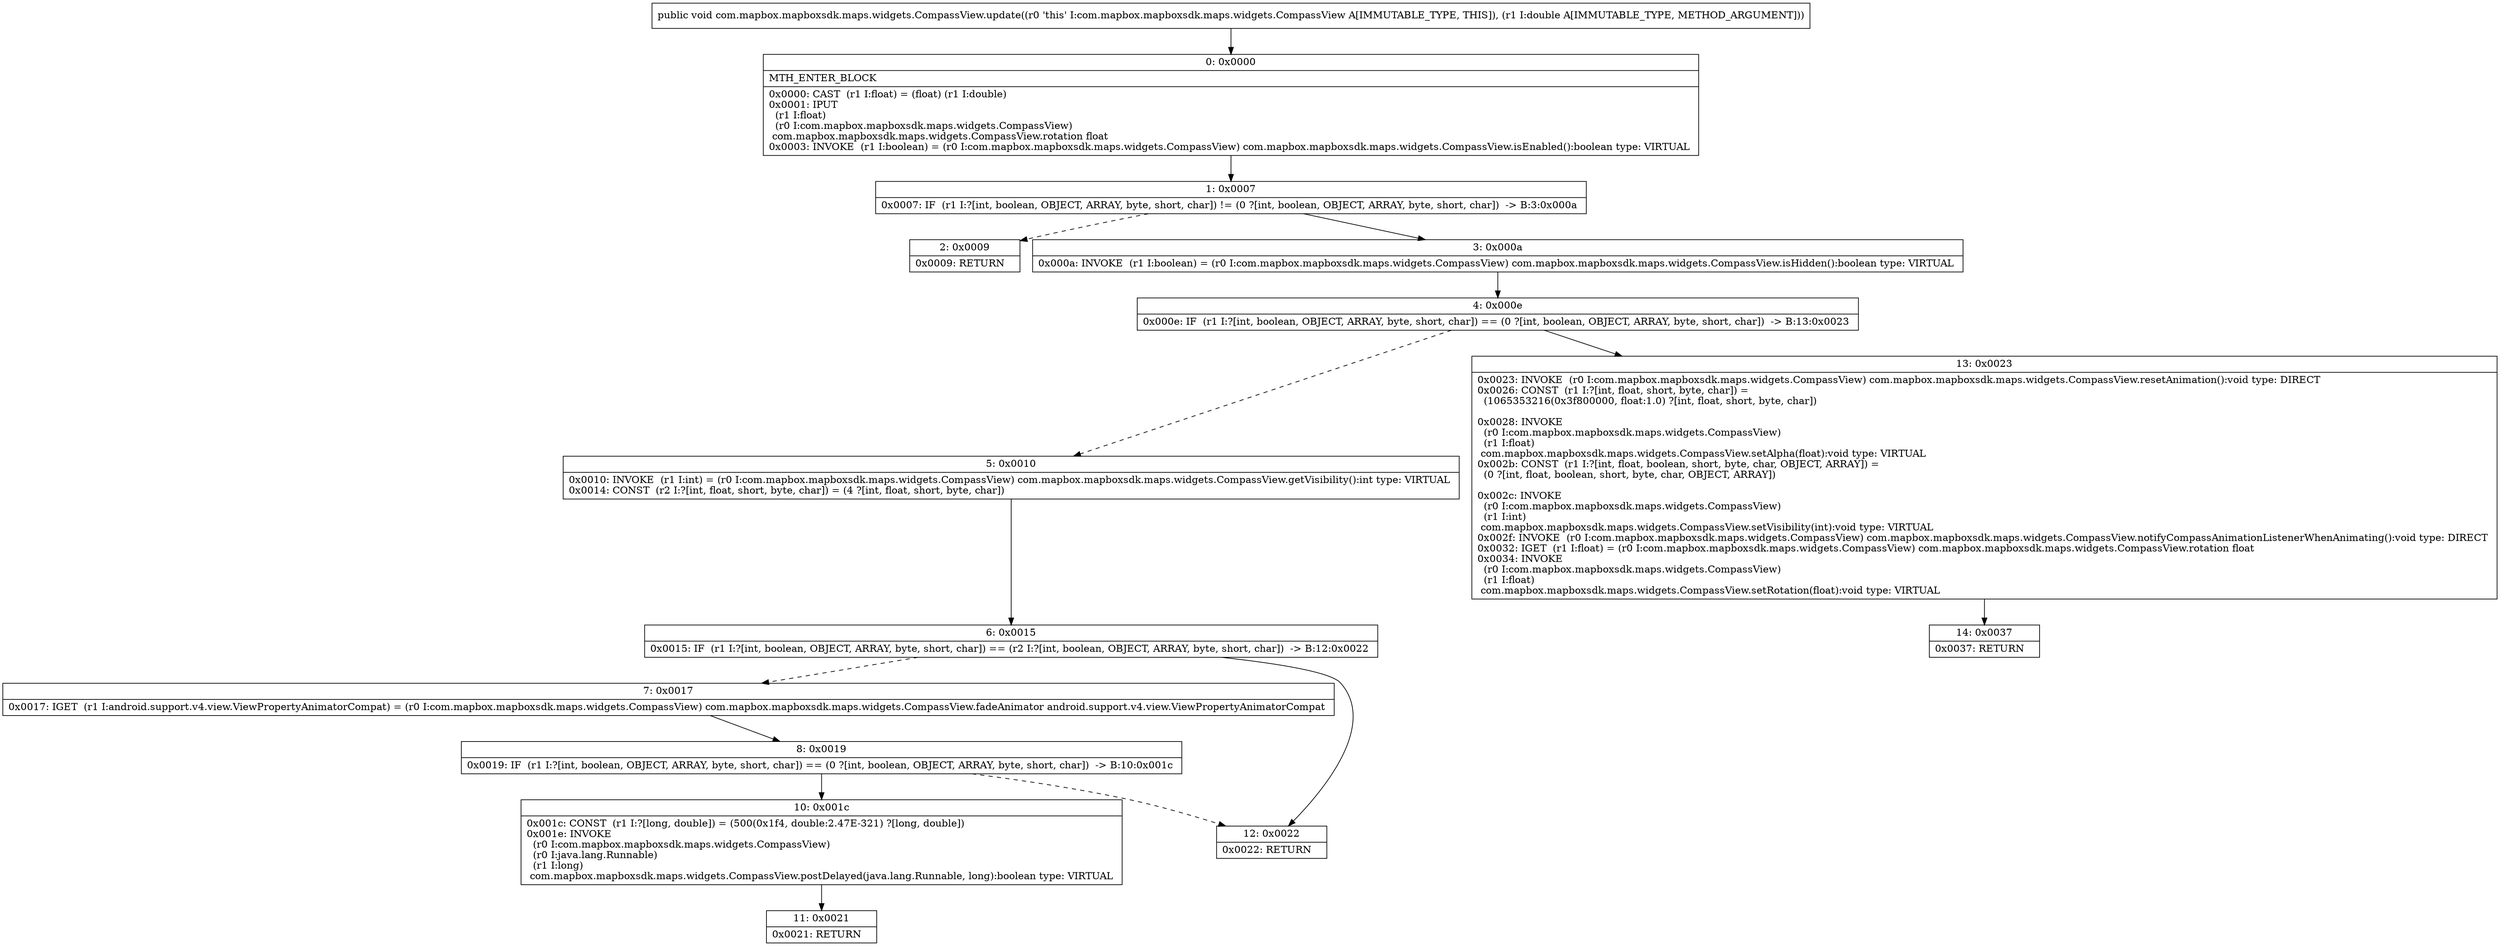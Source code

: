 digraph "CFG forcom.mapbox.mapboxsdk.maps.widgets.CompassView.update(D)V" {
Node_0 [shape=record,label="{0\:\ 0x0000|MTH_ENTER_BLOCK\l|0x0000: CAST  (r1 I:float) = (float) (r1 I:double) \l0x0001: IPUT  \l  (r1 I:float)\l  (r0 I:com.mapbox.mapboxsdk.maps.widgets.CompassView)\l com.mapbox.mapboxsdk.maps.widgets.CompassView.rotation float \l0x0003: INVOKE  (r1 I:boolean) = (r0 I:com.mapbox.mapboxsdk.maps.widgets.CompassView) com.mapbox.mapboxsdk.maps.widgets.CompassView.isEnabled():boolean type: VIRTUAL \l}"];
Node_1 [shape=record,label="{1\:\ 0x0007|0x0007: IF  (r1 I:?[int, boolean, OBJECT, ARRAY, byte, short, char]) != (0 ?[int, boolean, OBJECT, ARRAY, byte, short, char])  \-\> B:3:0x000a \l}"];
Node_2 [shape=record,label="{2\:\ 0x0009|0x0009: RETURN   \l}"];
Node_3 [shape=record,label="{3\:\ 0x000a|0x000a: INVOKE  (r1 I:boolean) = (r0 I:com.mapbox.mapboxsdk.maps.widgets.CompassView) com.mapbox.mapboxsdk.maps.widgets.CompassView.isHidden():boolean type: VIRTUAL \l}"];
Node_4 [shape=record,label="{4\:\ 0x000e|0x000e: IF  (r1 I:?[int, boolean, OBJECT, ARRAY, byte, short, char]) == (0 ?[int, boolean, OBJECT, ARRAY, byte, short, char])  \-\> B:13:0x0023 \l}"];
Node_5 [shape=record,label="{5\:\ 0x0010|0x0010: INVOKE  (r1 I:int) = (r0 I:com.mapbox.mapboxsdk.maps.widgets.CompassView) com.mapbox.mapboxsdk.maps.widgets.CompassView.getVisibility():int type: VIRTUAL \l0x0014: CONST  (r2 I:?[int, float, short, byte, char]) = (4 ?[int, float, short, byte, char]) \l}"];
Node_6 [shape=record,label="{6\:\ 0x0015|0x0015: IF  (r1 I:?[int, boolean, OBJECT, ARRAY, byte, short, char]) == (r2 I:?[int, boolean, OBJECT, ARRAY, byte, short, char])  \-\> B:12:0x0022 \l}"];
Node_7 [shape=record,label="{7\:\ 0x0017|0x0017: IGET  (r1 I:android.support.v4.view.ViewPropertyAnimatorCompat) = (r0 I:com.mapbox.mapboxsdk.maps.widgets.CompassView) com.mapbox.mapboxsdk.maps.widgets.CompassView.fadeAnimator android.support.v4.view.ViewPropertyAnimatorCompat \l}"];
Node_8 [shape=record,label="{8\:\ 0x0019|0x0019: IF  (r1 I:?[int, boolean, OBJECT, ARRAY, byte, short, char]) == (0 ?[int, boolean, OBJECT, ARRAY, byte, short, char])  \-\> B:10:0x001c \l}"];
Node_10 [shape=record,label="{10\:\ 0x001c|0x001c: CONST  (r1 I:?[long, double]) = (500(0x1f4, double:2.47E\-321) ?[long, double]) \l0x001e: INVOKE  \l  (r0 I:com.mapbox.mapboxsdk.maps.widgets.CompassView)\l  (r0 I:java.lang.Runnable)\l  (r1 I:long)\l com.mapbox.mapboxsdk.maps.widgets.CompassView.postDelayed(java.lang.Runnable, long):boolean type: VIRTUAL \l}"];
Node_11 [shape=record,label="{11\:\ 0x0021|0x0021: RETURN   \l}"];
Node_12 [shape=record,label="{12\:\ 0x0022|0x0022: RETURN   \l}"];
Node_13 [shape=record,label="{13\:\ 0x0023|0x0023: INVOKE  (r0 I:com.mapbox.mapboxsdk.maps.widgets.CompassView) com.mapbox.mapboxsdk.maps.widgets.CompassView.resetAnimation():void type: DIRECT \l0x0026: CONST  (r1 I:?[int, float, short, byte, char]) = \l  (1065353216(0x3f800000, float:1.0) ?[int, float, short, byte, char])\l \l0x0028: INVOKE  \l  (r0 I:com.mapbox.mapboxsdk.maps.widgets.CompassView)\l  (r1 I:float)\l com.mapbox.mapboxsdk.maps.widgets.CompassView.setAlpha(float):void type: VIRTUAL \l0x002b: CONST  (r1 I:?[int, float, boolean, short, byte, char, OBJECT, ARRAY]) = \l  (0 ?[int, float, boolean, short, byte, char, OBJECT, ARRAY])\l \l0x002c: INVOKE  \l  (r0 I:com.mapbox.mapboxsdk.maps.widgets.CompassView)\l  (r1 I:int)\l com.mapbox.mapboxsdk.maps.widgets.CompassView.setVisibility(int):void type: VIRTUAL \l0x002f: INVOKE  (r0 I:com.mapbox.mapboxsdk.maps.widgets.CompassView) com.mapbox.mapboxsdk.maps.widgets.CompassView.notifyCompassAnimationListenerWhenAnimating():void type: DIRECT \l0x0032: IGET  (r1 I:float) = (r0 I:com.mapbox.mapboxsdk.maps.widgets.CompassView) com.mapbox.mapboxsdk.maps.widgets.CompassView.rotation float \l0x0034: INVOKE  \l  (r0 I:com.mapbox.mapboxsdk.maps.widgets.CompassView)\l  (r1 I:float)\l com.mapbox.mapboxsdk.maps.widgets.CompassView.setRotation(float):void type: VIRTUAL \l}"];
Node_14 [shape=record,label="{14\:\ 0x0037|0x0037: RETURN   \l}"];
MethodNode[shape=record,label="{public void com.mapbox.mapboxsdk.maps.widgets.CompassView.update((r0 'this' I:com.mapbox.mapboxsdk.maps.widgets.CompassView A[IMMUTABLE_TYPE, THIS]), (r1 I:double A[IMMUTABLE_TYPE, METHOD_ARGUMENT])) }"];
MethodNode -> Node_0;
Node_0 -> Node_1;
Node_1 -> Node_2[style=dashed];
Node_1 -> Node_3;
Node_3 -> Node_4;
Node_4 -> Node_5[style=dashed];
Node_4 -> Node_13;
Node_5 -> Node_6;
Node_6 -> Node_7[style=dashed];
Node_6 -> Node_12;
Node_7 -> Node_8;
Node_8 -> Node_10;
Node_8 -> Node_12[style=dashed];
Node_10 -> Node_11;
Node_13 -> Node_14;
}

